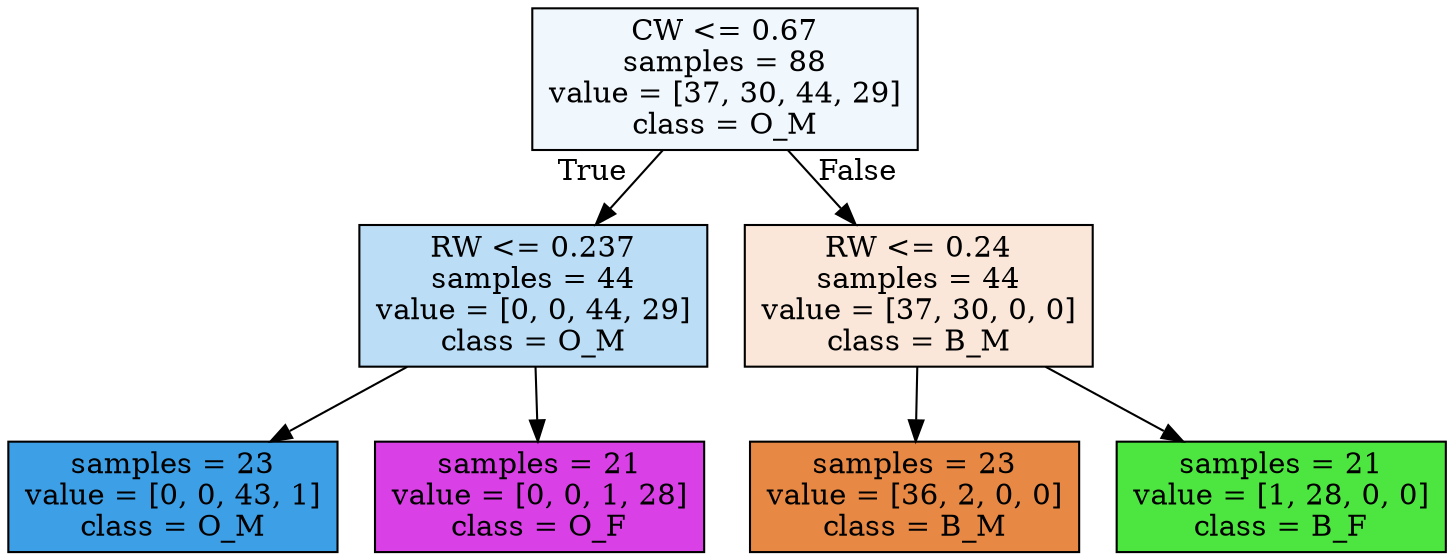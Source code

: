 digraph Tree {
node [shape=box, style="filled", color="black"] ;
0 [label="CW <= 0.67\nsamples = 88\nvalue = [37, 30, 44, 29]\nclass = O_M", fillcolor="#399de511"] ;
1 [label="RW <= 0.237\nsamples = 44\nvalue = [0, 0, 44, 29]\nclass = O_M", fillcolor="#399de557"] ;
0 -> 1 [labeldistance=2.5, labelangle=45, headlabel="True"] ;
2 [label="samples = 23\nvalue = [0, 0, 43, 1]\nclass = O_M", fillcolor="#399de5f9"] ;
1 -> 2 ;
3 [label="samples = 21\nvalue = [0, 0, 1, 28]\nclass = O_F", fillcolor="#d739e5f6"] ;
1 -> 3 ;
4 [label="RW <= 0.24\nsamples = 44\nvalue = [37, 30, 0, 0]\nclass = B_M", fillcolor="#e5813930"] ;
0 -> 4 [labeldistance=2.5, labelangle=-45, headlabel="False"] ;
5 [label="samples = 23\nvalue = [36, 2, 0, 0]\nclass = B_M", fillcolor="#e58139f1"] ;
4 -> 5 ;
6 [label="samples = 21\nvalue = [1, 28, 0, 0]\nclass = B_F", fillcolor="#47e539f6"] ;
4 -> 6 ;
}